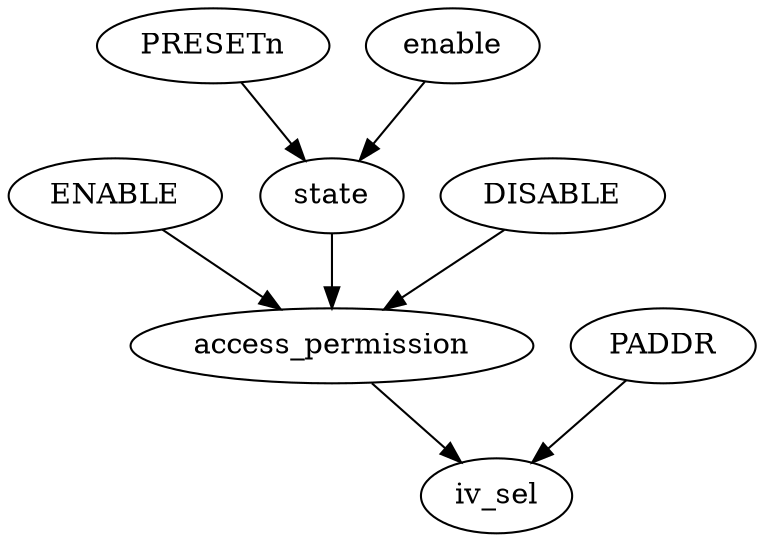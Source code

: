 strict digraph "" {
	ENABLE	 [complexity=7,
		importance=0.0265752105081,
		rank=0.00379645864401];
	access_permission	 [complexity=5,
		importance=0.0185406365517,
		rank=0.00370812731033];
	ENABLE -> access_permission;
	PRESETn	 [complexity=7,
		importance=0.163664290865,
		rank=0.0233806129807];
	state	 [complexity=6,
		importance=0.0518765723027,
		rank=0.00864609538379];
	PRESETn -> state;
	iv_sel	 [complexity=0,
		importance=0.00866545930508,
		rank=0.0];
	access_permission -> iv_sel;
	enable	 [complexity=7,
		importance=0.114588578327,
		rank=0.0163697969039];
	enable -> state;
	state -> access_permission;
	DISABLE	 [complexity=7,
		importance=0.0265752105081,
		rank=0.00379645864401];
	DISABLE -> access_permission;
	PADDR	 [complexity=5,
		importance=0.0167000332615,
		rank=0.00334000665229];
	PADDR -> iv_sel;
}
